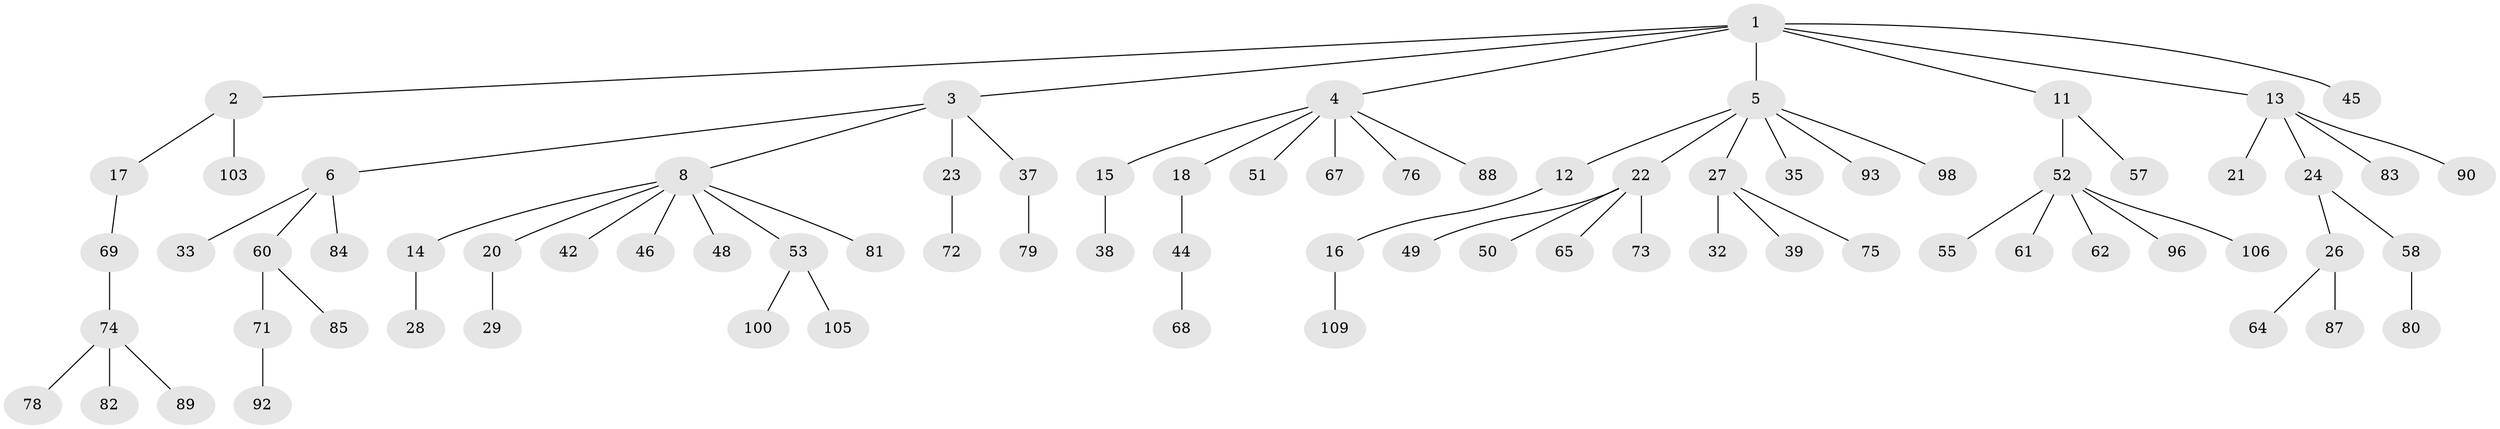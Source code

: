 // original degree distribution, {7: 0.01834862385321101, 4: 0.06422018348623854, 6: 0.009174311926605505, 5: 0.05504587155963303, 1: 0.5229357798165137, 2: 0.24770642201834864, 3: 0.08256880733944955}
// Generated by graph-tools (version 1.1) at 2025/11/02/27/25 16:11:26]
// undirected, 78 vertices, 77 edges
graph export_dot {
graph [start="1"]
  node [color=gray90,style=filled];
  1;
  2 [super="+108"];
  3 [super="+86"];
  4 [super="+10"];
  5 [super="+7"];
  6 [super="+9"];
  8 [super="+30"];
  11 [super="+34"];
  12;
  13 [super="+19"];
  14;
  15 [super="+104"];
  16 [super="+99"];
  17;
  18;
  20 [super="+107"];
  21 [super="+43"];
  22 [super="+31"];
  23 [super="+25"];
  24 [super="+63"];
  26 [super="+41"];
  27 [super="+40"];
  28 [super="+95"];
  29 [super="+36"];
  32 [super="+66"];
  33;
  35 [super="+59"];
  37;
  38;
  39;
  42;
  44 [super="+47"];
  45 [super="+97"];
  46;
  48;
  49;
  50 [super="+101"];
  51;
  52 [super="+54"];
  53 [super="+56"];
  55;
  57;
  58;
  60 [super="+70"];
  61;
  62;
  64;
  65;
  67;
  68;
  69 [super="+91"];
  71;
  72;
  73;
  74 [super="+77"];
  75;
  76;
  78;
  79;
  80;
  81;
  82;
  83;
  84;
  85 [super="+94"];
  87;
  88;
  89;
  90;
  92;
  93;
  96;
  98;
  100 [super="+102"];
  103;
  105;
  106;
  109;
  1 -- 2;
  1 -- 3;
  1 -- 4;
  1 -- 5;
  1 -- 11;
  1 -- 13;
  1 -- 45;
  2 -- 17;
  2 -- 103;
  3 -- 6;
  3 -- 8;
  3 -- 23;
  3 -- 37;
  4 -- 15;
  4 -- 18;
  4 -- 67;
  4 -- 76;
  4 -- 88;
  4 -- 51;
  5 -- 27;
  5 -- 93;
  5 -- 98;
  5 -- 35;
  5 -- 22;
  5 -- 12;
  6 -- 33;
  6 -- 60;
  6 -- 84;
  8 -- 14;
  8 -- 20;
  8 -- 48;
  8 -- 81;
  8 -- 53;
  8 -- 42;
  8 -- 46;
  11 -- 57;
  11 -- 52;
  12 -- 16;
  13 -- 21;
  13 -- 24;
  13 -- 83;
  13 -- 90;
  14 -- 28;
  15 -- 38;
  16 -- 109;
  17 -- 69;
  18 -- 44;
  20 -- 29;
  22 -- 49;
  22 -- 73;
  22 -- 65;
  22 -- 50;
  23 -- 72;
  24 -- 26;
  24 -- 58;
  26 -- 64;
  26 -- 87;
  27 -- 32;
  27 -- 39;
  27 -- 75;
  37 -- 79;
  44 -- 68;
  52 -- 55;
  52 -- 96;
  52 -- 106;
  52 -- 61;
  52 -- 62;
  53 -- 100;
  53 -- 105;
  58 -- 80;
  60 -- 85;
  60 -- 71;
  69 -- 74;
  71 -- 92;
  74 -- 89;
  74 -- 82;
  74 -- 78;
}
